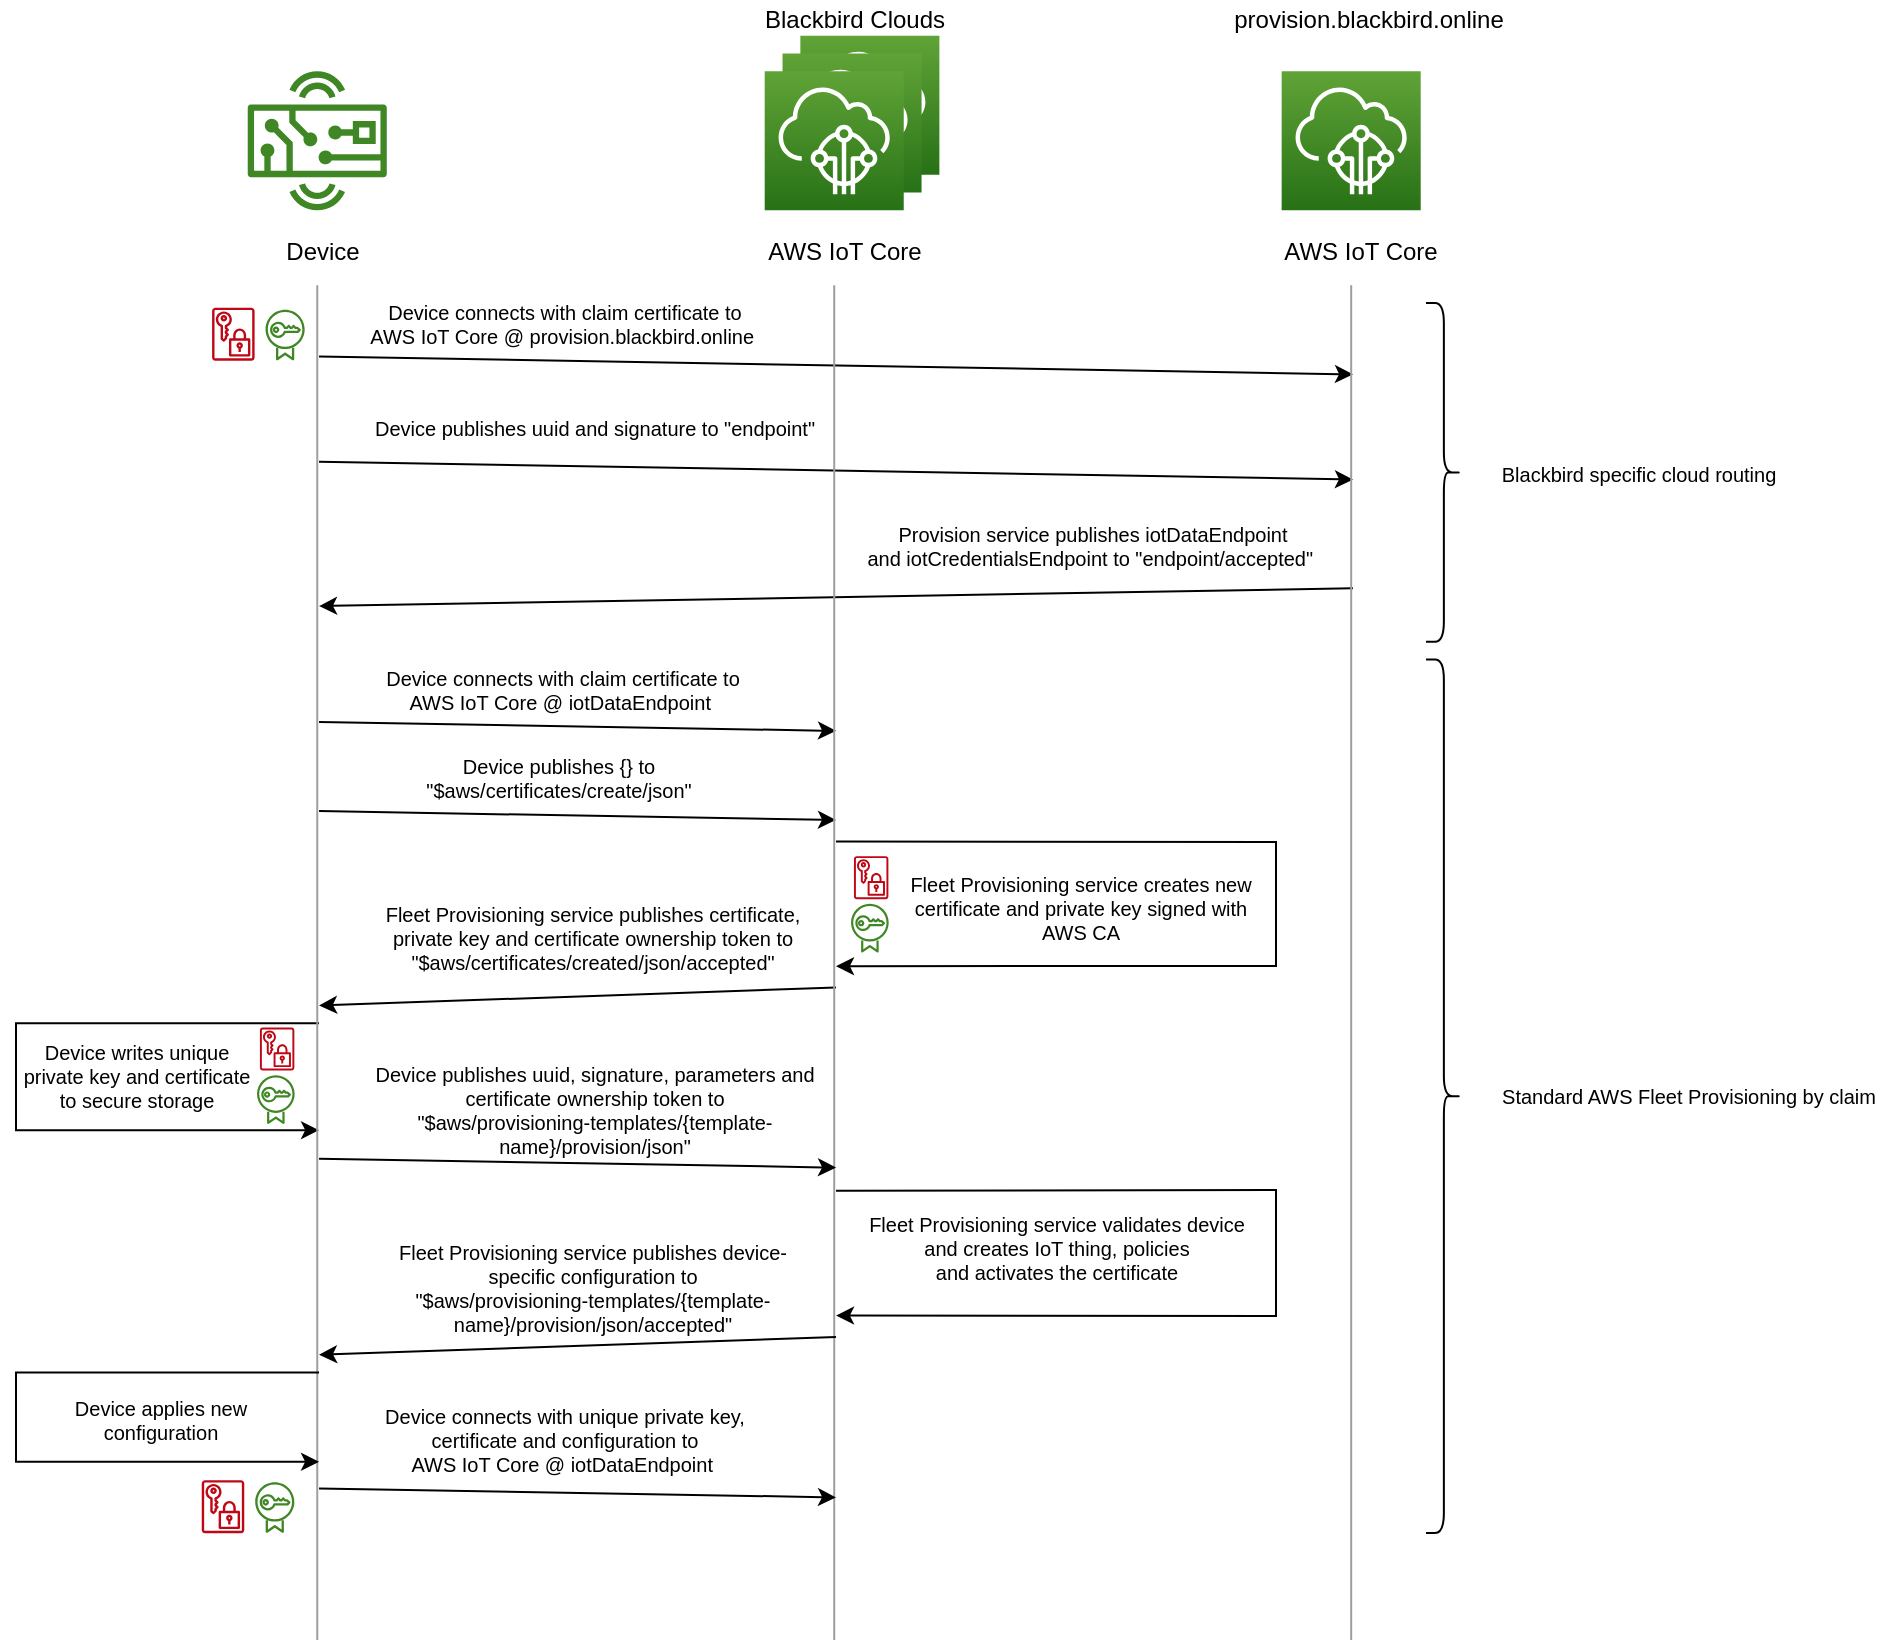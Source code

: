 <mxfile>
    <diagram id="t_GnExy__YjRn7oTmzeF" name="Page-1">
        <mxGraphModel dx="2062" dy="1127" grid="1" gridSize="10" guides="1" tooltips="1" connect="1" arrows="1" fold="1" page="1" pageScale="1" pageWidth="1169" pageHeight="827" math="0" shadow="0">
            <root>
                <mxCell id="0"/>
                <mxCell id="1" parent="0"/>
                <mxCell id="66" value="" style="sketch=0;points=[[0,0,0],[0.25,0,0],[0.5,0,0],[0.75,0,0],[1,0,0],[0,1,0],[0.25,1,0],[0.5,1,0],[0.75,1,0],[1,1,0],[0,0.25,0],[0,0.5,0],[0,0.75,0],[1,0.25,0],[1,0.5,0],[1,0.75,0]];outlineConnect=0;fontColor=#232F3E;gradientColor=#60A337;gradientDirection=north;fillColor=#277116;strokeColor=#ffffff;dashed=0;verticalLabelPosition=bottom;verticalAlign=top;align=center;html=1;fontSize=12;fontStyle=0;aspect=fixed;shape=mxgraph.aws4.resourceIcon;resIcon=mxgraph.aws4.iot_core;" parent="1" vertex="1">
                    <mxGeometry x="412.175" y="17.826" width="69.522" height="69.522" as="geometry"/>
                </mxCell>
                <mxCell id="65" value="" style="sketch=0;points=[[0,0,0],[0.25,0,0],[0.5,0,0],[0.75,0,0],[1,0,0],[0,1,0],[0.25,1,0],[0.5,1,0],[0.75,1,0],[1,1,0],[0,0.25,0],[0,0.5,0],[0,0.75,0],[1,0.25,0],[1,0.5,0],[1,0.75,0]];outlineConnect=0;fontColor=#232F3E;gradientColor=#60A337;gradientDirection=north;fillColor=#277116;strokeColor=#ffffff;dashed=0;verticalLabelPosition=bottom;verticalAlign=top;align=center;html=1;fontSize=12;fontStyle=0;aspect=fixed;shape=mxgraph.aws4.resourceIcon;resIcon=mxgraph.aws4.iot_core;" parent="1" vertex="1">
                    <mxGeometry x="403.262" y="26.739" width="69.522" height="69.522" as="geometry"/>
                </mxCell>
                <mxCell id="31" value="" style="endArrow=classic;html=1;rounded=0;" parent="1" edge="1">
                    <mxGeometry width="50" height="50" relative="1" as="geometry">
                        <mxPoint x="171.522" y="230.848" as="sourcePoint"/>
                        <mxPoint x="688.48" y="239.761" as="targetPoint"/>
                    </mxGeometry>
                </mxCell>
                <mxCell id="32" value="" style="group" parent="1" vertex="1" connectable="0">
                    <mxGeometry x="171.522" y="147.065" width="516.958" height="40.109" as="geometry"/>
                </mxCell>
                <mxCell id="16" value="" style="endArrow=classic;html=1;" parent="32" edge="1">
                    <mxGeometry width="50" height="50" relative="1" as="geometry">
                        <mxPoint y="31.196" as="sourcePoint"/>
                        <mxPoint x="516.958" y="40.109" as="targetPoint"/>
                    </mxGeometry>
                </mxCell>
                <mxCell id="29" value="Device connects with claim certificate to &lt;br style=&quot;font-size: 10px;&quot;&gt;AWS IoT Core @ provision.blackbird.online&amp;nbsp;" style="text;html=1;align=center;verticalAlign=middle;resizable=0;points=[];autosize=1;strokeColor=none;fillColor=none;fontSize=10;" parent="32" vertex="1">
                    <mxGeometry x="17.826" width="210" height="30" as="geometry"/>
                </mxCell>
                <mxCell id="33" value="Device publishes uuid and signature to &quot;endpoint&quot;" style="text;html=1;align=center;verticalAlign=middle;resizable=0;points=[];autosize=1;strokeColor=none;fillColor=none;fontSize=10;" parent="1" vertex="1">
                    <mxGeometry x="189.348" y="204.109" width="240" height="20" as="geometry"/>
                </mxCell>
                <mxCell id="35" value="" style="endArrow=classic;html=1;fontSize=11;rounded=0;" parent="1" edge="1">
                    <mxGeometry width="50" height="50" relative="1" as="geometry">
                        <mxPoint x="688.48" y="294.13" as="sourcePoint"/>
                        <mxPoint x="171.522" y="303.043" as="targetPoint"/>
                    </mxGeometry>
                </mxCell>
                <mxCell id="36" value="Provision service publishes iotDataEndpoint &lt;br&gt;and iotCredentialsEndpoint to &quot;endpoint/accepted&quot;&amp;nbsp;" style="text;html=1;align=center;verticalAlign=middle;resizable=0;points=[];autosize=1;strokeColor=none;fillColor=none;fontSize=10;" parent="1" vertex="1">
                    <mxGeometry x="437.523" y="258.478" width="240" height="30" as="geometry"/>
                </mxCell>
                <mxCell id="38" value="" style="endArrow=classic;html=1;rounded=0;" parent="1" edge="1">
                    <mxGeometry width="50" height="50" relative="1" as="geometry">
                        <mxPoint x="171.522" y="360.978" as="sourcePoint"/>
                        <mxPoint x="430.001" y="365.435" as="targetPoint"/>
                    </mxGeometry>
                </mxCell>
                <mxCell id="39" value="Device connects with claim certificate to &lt;br style=&quot;font-size: 10px&quot;&gt;AWS IoT Core @ iotDataEndpoint&amp;nbsp;" style="text;html=1;align=center;verticalAlign=middle;resizable=0;points=[];autosize=1;strokeColor=none;fillColor=none;fontSize=10;" parent="1" vertex="1">
                    <mxGeometry x="198.261" y="329.783" width="190" height="30" as="geometry"/>
                </mxCell>
                <mxCell id="40" value="" style="endArrow=classic;html=1;rounded=0;" parent="1" edge="1">
                    <mxGeometry width="50" height="50" relative="1" as="geometry">
                        <mxPoint x="171.522" y="405.543" as="sourcePoint"/>
                        <mxPoint x="430.001" y="410" as="targetPoint"/>
                    </mxGeometry>
                </mxCell>
                <mxCell id="41" value="Device publishes {} to&lt;br&gt;&quot;$aws/certificates/create/json&quot;" style="text;html=1;align=center;verticalAlign=middle;resizable=0;points=[];autosize=1;strokeColor=none;fillColor=none;fontSize=10;" parent="1" vertex="1">
                    <mxGeometry x="216.087" y="374.348" width="150" height="30" as="geometry"/>
                </mxCell>
                <mxCell id="42" value="" style="endArrow=classic;html=1;fontSize=11;rounded=0;" parent="1" edge="1">
                    <mxGeometry width="50" height="50" relative="1" as="geometry">
                        <mxPoint x="430.001" y="420.696" as="sourcePoint"/>
                        <mxPoint x="430.001" y="483.087" as="targetPoint"/>
                        <Array as="points">
                            <mxPoint x="650" y="421"/>
                            <mxPoint x="650" y="483"/>
                        </Array>
                    </mxGeometry>
                </mxCell>
                <mxCell id="43" value="Fleet Provisioning service creates new &lt;br&gt;certificate and private key signed with &lt;br&gt;AWS CA" style="text;html=1;align=center;verticalAlign=middle;resizable=0;points=[];autosize=1;strokeColor=none;fillColor=none;fontSize=10;" parent="1" vertex="1">
                    <mxGeometry x="457.48" y="433.559" width="190" height="40" as="geometry"/>
                </mxCell>
                <mxCell id="44" value="" style="endArrow=classic;html=1;rounded=0;fontSize=11;" parent="1" edge="1">
                    <mxGeometry width="50" height="50" relative="1" as="geometry">
                        <mxPoint x="430.001" y="493.783" as="sourcePoint"/>
                        <mxPoint x="171.522" y="502.696" as="targetPoint"/>
                    </mxGeometry>
                </mxCell>
                <mxCell id="45" value="Fleet Provisioning service publishes certificate,&lt;br&gt;private key and certificate ownership token to&lt;br&gt;&quot;$aws/certificates/created/json/accepted&quot;" style="text;html=1;align=center;verticalAlign=middle;resizable=0;points=[];autosize=1;strokeColor=none;fillColor=none;fontSize=10;" parent="1" vertex="1">
                    <mxGeometry x="198.261" y="449.217" width="220" height="40" as="geometry"/>
                </mxCell>
                <mxCell id="46" value="" style="endArrow=classic;html=1;rounded=0;fontSize=11;" parent="1" edge="1">
                    <mxGeometry width="50" height="50" relative="1" as="geometry">
                        <mxPoint x="171.522" y="511.609" as="sourcePoint"/>
                        <mxPoint x="171.522" y="565.087" as="targetPoint"/>
                        <Array as="points">
                            <mxPoint x="20" y="511.609"/>
                            <mxPoint x="20" y="565.087"/>
                        </Array>
                    </mxGeometry>
                </mxCell>
                <mxCell id="47" value="Device writes unique&lt;br&gt;private key and certificate&lt;br&gt;to secure storage" style="text;html=1;align=center;verticalAlign=middle;resizable=0;points=[];autosize=1;strokeColor=none;fillColor=none;fontSize=10;" parent="1" vertex="1">
                    <mxGeometry x="14.783" y="518.352" width="130" height="40" as="geometry"/>
                </mxCell>
                <mxCell id="48" value="" style="shape=curlyBracket;whiteSpace=wrap;html=1;rounded=1;flipH=1;fontSize=10;" parent="1" vertex="1">
                    <mxGeometry x="725.023" y="151.522" width="17.826" height="169.348" as="geometry"/>
                </mxCell>
                <mxCell id="49" value="Blackbird specific cloud routing" style="text;html=1;align=center;verticalAlign=middle;resizable=0;points=[];autosize=1;strokeColor=none;fillColor=none;fontSize=10;" parent="1" vertex="1">
                    <mxGeometry x="756.219" y="227.283" width="150" height="20" as="geometry"/>
                </mxCell>
                <mxCell id="50" value="" style="shape=curlyBracket;whiteSpace=wrap;html=1;rounded=1;flipH=1;fontSize=10;" parent="1" vertex="1">
                    <mxGeometry x="725.023" y="329.783" width="17.826" height="436.739" as="geometry"/>
                </mxCell>
                <mxCell id="51" value="Standard AWS Fleet Provisioning by claim&lt;br&gt;" style="text;html=1;align=center;verticalAlign=middle;resizable=0;points=[];autosize=1;strokeColor=none;fillColor=none;fontSize=10;" parent="1" vertex="1">
                    <mxGeometry x="756.219" y="538.348" width="200" height="20" as="geometry"/>
                </mxCell>
                <mxCell id="3" value="" style="sketch=0;outlineConnect=0;fontColor=#232F3E;gradientColor=none;fillColor=#3F8624;strokeColor=none;dashed=0;verticalLabelPosition=bottom;verticalAlign=top;align=center;html=1;fontSize=12;fontStyle=0;aspect=fixed;pointerEvents=1;shape=mxgraph.aws4.hardware_board;" parent="1" vertex="1">
                    <mxGeometry x="135.87" y="35.652" width="69.522" height="69.522" as="geometry"/>
                </mxCell>
                <mxCell id="6" value="" style="endArrow=none;html=1;strokeColor=#9E9E9E;" parent="1" edge="1">
                    <mxGeometry width="50" height="50" relative="1" as="geometry">
                        <mxPoint x="170.631" y="820" as="sourcePoint"/>
                        <mxPoint x="170.631" y="142.609" as="targetPoint"/>
                    </mxGeometry>
                </mxCell>
                <mxCell id="12" value="Device" style="text;html=1;align=center;verticalAlign=middle;resizable=0;points=[];autosize=1;strokeColor=none;fillColor=none;" parent="1" vertex="1">
                    <mxGeometry x="148.348" y="115.87" width="50" height="20" as="geometry"/>
                </mxCell>
                <mxCell id="19" value="Blackbird Clouds" style="text;html=1;align=center;verticalAlign=middle;resizable=0;points=[];autosize=1;strokeColor=none;fillColor=none;" parent="1" vertex="1">
                    <mxGeometry x="383.653" width="110" height="20" as="geometry"/>
                </mxCell>
                <mxCell id="2" value="" style="sketch=0;points=[[0,0,0],[0.25,0,0],[0.5,0,0],[0.75,0,0],[1,0,0],[0,1,0],[0.25,1,0],[0.5,1,0],[0.75,1,0],[1,1,0],[0,0.25,0],[0,0.5,0],[0,0.75,0],[1,0.25,0],[1,0.5,0],[1,0.75,0]];outlineConnect=0;fontColor=#232F3E;gradientColor=#60A337;gradientDirection=north;fillColor=#277116;strokeColor=#ffffff;dashed=0;verticalLabelPosition=bottom;verticalAlign=top;align=center;html=1;fontSize=12;fontStyle=0;aspect=fixed;shape=mxgraph.aws4.resourceIcon;resIcon=mxgraph.aws4.iot_core;" parent="1" vertex="1">
                    <mxGeometry x="394.349" y="35.652" width="69.522" height="69.522" as="geometry"/>
                </mxCell>
                <mxCell id="7" value="" style="endArrow=none;html=1;strokeColor=#9E9E9E;" parent="1" edge="1">
                    <mxGeometry width="50" height="50" relative="1" as="geometry">
                        <mxPoint x="429.109" y="820" as="sourcePoint"/>
                        <mxPoint x="429.109" y="142.609" as="targetPoint"/>
                    </mxGeometry>
                </mxCell>
                <mxCell id="11" value="AWS IoT Core" style="text;html=1;align=center;verticalAlign=middle;resizable=0;points=[];autosize=1;strokeColor=none;fillColor=none;" parent="1" vertex="1">
                    <mxGeometry x="389.001" y="115.87" width="90" height="20" as="geometry"/>
                </mxCell>
                <mxCell id="4" value="" style="sketch=0;points=[[0,0,0],[0.25,0,0],[0.5,0,0],[0.75,0,0],[1,0,0],[0,1,0],[0.25,1,0],[0.5,1,0],[0.75,1,0],[1,1,0],[0,0.25,0],[0,0.5,0],[0,0.75,0],[1,0.25,0],[1,0.5,0],[1,0.75,0]];outlineConnect=0;fontColor=#232F3E;gradientColor=#60A337;gradientDirection=north;fillColor=#277116;strokeColor=#ffffff;dashed=0;verticalLabelPosition=bottom;verticalAlign=top;align=center;html=1;fontSize=12;fontStyle=0;aspect=fixed;shape=mxgraph.aws4.resourceIcon;resIcon=mxgraph.aws4.iot_core;" parent="1" vertex="1">
                    <mxGeometry x="652.827" y="35.652" width="69.522" height="69.522" as="geometry"/>
                </mxCell>
                <mxCell id="5" value="provision.blackbird.online" style="text;html=1;align=center;verticalAlign=middle;resizable=0;points=[];autosize=1;strokeColor=none;fillColor=none;" parent="1" vertex="1">
                    <mxGeometry x="620.74" width="150" height="20" as="geometry"/>
                </mxCell>
                <mxCell id="8" value="" style="endArrow=none;html=1;strokeColor=#9E9E9E;" parent="1" edge="1">
                    <mxGeometry width="50" height="50" relative="1" as="geometry">
                        <mxPoint x="687.588" y="820" as="sourcePoint"/>
                        <mxPoint x="687.588" y="142.609" as="targetPoint"/>
                    </mxGeometry>
                </mxCell>
                <mxCell id="9" value="AWS IoT Core" style="text;html=1;align=center;verticalAlign=middle;resizable=0;points=[];autosize=1;strokeColor=none;fillColor=none;" parent="1" vertex="1">
                    <mxGeometry x="647.479" y="115.87" width="90" height="20" as="geometry"/>
                </mxCell>
                <mxCell id="52" value="" style="endArrow=classic;html=1;rounded=0;" parent="1" edge="1">
                    <mxGeometry width="50" height="50" relative="1" as="geometry">
                        <mxPoint x="171.522" y="579.348" as="sourcePoint"/>
                        <mxPoint x="430.001" y="583.804" as="targetPoint"/>
                    </mxGeometry>
                </mxCell>
                <mxCell id="53" value="Device publishes uuid, signature, parameters and &lt;br&gt;certificate ownership token to &lt;br&gt;&quot;$aws/provisioning-templates/{template-&lt;br&gt;name}/provision/json&quot;" style="text;html=1;align=center;verticalAlign=middle;resizable=0;points=[];autosize=1;strokeColor=none;fillColor=none;fontSize=10;" parent="1" vertex="1">
                    <mxGeometry x="189.348" y="530.326" width="240" height="50" as="geometry"/>
                </mxCell>
                <mxCell id="54" value="" style="endArrow=classic;html=1;fontSize=11;rounded=0;" parent="1" edge="1">
                    <mxGeometry width="50" height="50" relative="1" as="geometry">
                        <mxPoint x="430.001" y="595.391" as="sourcePoint"/>
                        <mxPoint x="430.001" y="657.783" as="targetPoint"/>
                        <Array as="points">
                            <mxPoint x="650" y="595"/>
                            <mxPoint x="650" y="658"/>
                        </Array>
                    </mxGeometry>
                </mxCell>
                <mxCell id="55" value="Fleet Provisioning service validates device&lt;br&gt;and creates IoT thing, policies &lt;br&gt;and activates the certificate" style="text;html=1;align=center;verticalAlign=middle;resizable=0;points=[];autosize=1;strokeColor=none;fillColor=none;fontSize=10;" parent="1" vertex="1">
                    <mxGeometry x="440.003" y="604.304" width="200" height="40" as="geometry"/>
                </mxCell>
                <mxCell id="56" value="" style="endArrow=classic;html=1;rounded=0;fontSize=11;" parent="1" edge="1">
                    <mxGeometry width="50" height="50" relative="1" as="geometry">
                        <mxPoint x="171.522" y="686.304" as="sourcePoint"/>
                        <mxPoint x="171.522" y="730.87" as="targetPoint"/>
                        <Array as="points">
                            <mxPoint x="20" y="686.304"/>
                            <mxPoint x="20" y="730.87"/>
                        </Array>
                    </mxGeometry>
                </mxCell>
                <mxCell id="57" value="Device applies new&lt;br&gt;configuration" style="text;html=1;align=center;verticalAlign=middle;resizable=0;points=[];autosize=1;strokeColor=none;fillColor=none;fontSize=10;" parent="1" vertex="1">
                    <mxGeometry x="42.283" y="695.217" width="100" height="30" as="geometry"/>
                </mxCell>
                <mxCell id="58" value="" style="endArrow=classic;html=1;rounded=0;fontSize=11;" parent="1" edge="1">
                    <mxGeometry width="50" height="50" relative="1" as="geometry">
                        <mxPoint x="430.001" y="668.478" as="sourcePoint"/>
                        <mxPoint x="171.522" y="677.391" as="targetPoint"/>
                    </mxGeometry>
                </mxCell>
                <mxCell id="59" value="Fleet Provisioning service publishes device-&lt;br&gt;specific configuration to&lt;br&gt;&quot;$aws/provisioning-templates/{template-&lt;br&gt;name}/provision/json/accepted&quot;" style="text;html=1;align=center;verticalAlign=middle;resizable=0;points=[];autosize=1;strokeColor=none;fillColor=none;fontSize=10;" parent="1" vertex="1">
                    <mxGeometry x="202.718" y="619.457" width="210" height="50" as="geometry"/>
                </mxCell>
                <mxCell id="61" value="" style="endArrow=classic;html=1;rounded=0;" parent="1" edge="1">
                    <mxGeometry width="50" height="50" relative="1" as="geometry">
                        <mxPoint x="171.522" y="744.239" as="sourcePoint"/>
                        <mxPoint x="430.001" y="748.696" as="targetPoint"/>
                    </mxGeometry>
                </mxCell>
                <mxCell id="62" value="Device connects with unique private key, &lt;br&gt;certificate and configuration to &lt;br style=&quot;font-size: 10px&quot;&gt;AWS IoT Core @ iotDataEndpoint&amp;nbsp;" style="text;html=1;align=center;verticalAlign=middle;resizable=0;points=[];autosize=1;strokeColor=none;fillColor=none;fontSize=10;" parent="1" vertex="1">
                    <mxGeometry x="194.345" y="699.997" width="200" height="40" as="geometry"/>
                </mxCell>
                <mxCell id="63" value="" style="sketch=0;outlineConnect=0;fontColor=#232F3E;gradientColor=none;fillColor=#3F8624;strokeColor=none;dashed=0;verticalLabelPosition=bottom;verticalAlign=top;align=center;html=1;fontSize=12;fontStyle=0;aspect=fixed;pointerEvents=1;shape=mxgraph.aws4.certificate_manager;" parent="1" vertex="1">
                    <mxGeometry x="144.783" y="154.641" width="19.555" height="25.848" as="geometry"/>
                </mxCell>
                <mxCell id="64" value="" style="sketch=0;outlineConnect=0;fontColor=#232F3E;gradientColor=none;fillColor=#BF0816;strokeColor=none;dashed=0;verticalLabelPosition=bottom;verticalAlign=top;align=center;html=1;fontSize=12;fontStyle=0;aspect=fixed;pointerEvents=1;shape=mxgraph.aws4.data_encryption_key;" parent="1" vertex="1">
                    <mxGeometry x="118.044" y="153.75" width="21.258" height="26.739" as="geometry"/>
                </mxCell>
                <mxCell id="68" value="" style="sketch=0;outlineConnect=0;fontColor=#232F3E;gradientColor=none;fillColor=#3F8624;strokeColor=none;dashed=0;verticalLabelPosition=bottom;verticalAlign=top;align=center;html=1;fontSize=12;fontStyle=0;aspect=fixed;pointerEvents=1;shape=mxgraph.aws4.certificate_manager;" parent="1" vertex="1">
                    <mxGeometry x="140.5" y="537.35" width="18.84" height="24.91" as="geometry"/>
                </mxCell>
                <mxCell id="69" value="" style="sketch=0;outlineConnect=0;fontColor=#232F3E;gradientColor=none;fillColor=#BF0816;strokeColor=none;dashed=0;verticalLabelPosition=bottom;verticalAlign=top;align=center;html=1;fontSize=12;fontStyle=0;aspect=fixed;pointerEvents=1;shape=mxgraph.aws4.data_encryption_key;" parent="1" vertex="1">
                    <mxGeometry x="141.96" y="513.7" width="17.21" height="21.65" as="geometry"/>
                </mxCell>
                <mxCell id="70" value="" style="sketch=0;outlineConnect=0;fontColor=#232F3E;gradientColor=none;fillColor=#3F8624;strokeColor=none;dashed=0;verticalLabelPosition=bottom;verticalAlign=top;align=center;html=1;fontSize=12;fontStyle=0;aspect=fixed;pointerEvents=1;shape=mxgraph.aws4.certificate_manager;" parent="1" vertex="1">
                    <mxGeometry x="437.52" y="451.65" width="18.84" height="24.91" as="geometry"/>
                </mxCell>
                <mxCell id="71" value="" style="sketch=0;outlineConnect=0;fontColor=#232F3E;gradientColor=none;fillColor=#BF0816;strokeColor=none;dashed=0;verticalLabelPosition=bottom;verticalAlign=top;align=center;html=1;fontSize=12;fontStyle=0;aspect=fixed;pointerEvents=1;shape=mxgraph.aws4.data_encryption_key;" parent="1" vertex="1">
                    <mxGeometry x="438.98" y="428.0" width="17.21" height="21.65" as="geometry"/>
                </mxCell>
                <mxCell id="72" value="" style="sketch=0;outlineConnect=0;fontColor=#232F3E;gradientColor=none;fillColor=#3F8624;strokeColor=none;dashed=0;verticalLabelPosition=bottom;verticalAlign=top;align=center;html=1;fontSize=12;fontStyle=0;aspect=fixed;pointerEvents=1;shape=mxgraph.aws4.certificate_manager;" parent="1" vertex="1">
                    <mxGeometry x="139.613" y="740.891" width="19.555" height="25.848" as="geometry"/>
                </mxCell>
                <mxCell id="73" value="" style="sketch=0;outlineConnect=0;fontColor=#232F3E;gradientColor=none;fillColor=#BF0816;strokeColor=none;dashed=0;verticalLabelPosition=bottom;verticalAlign=top;align=center;html=1;fontSize=12;fontStyle=0;aspect=fixed;pointerEvents=1;shape=mxgraph.aws4.data_encryption_key;" parent="1" vertex="1">
                    <mxGeometry x="112.874" y="740" width="21.258" height="26.739" as="geometry"/>
                </mxCell>
            </root>
        </mxGraphModel>
    </diagram>
</mxfile>